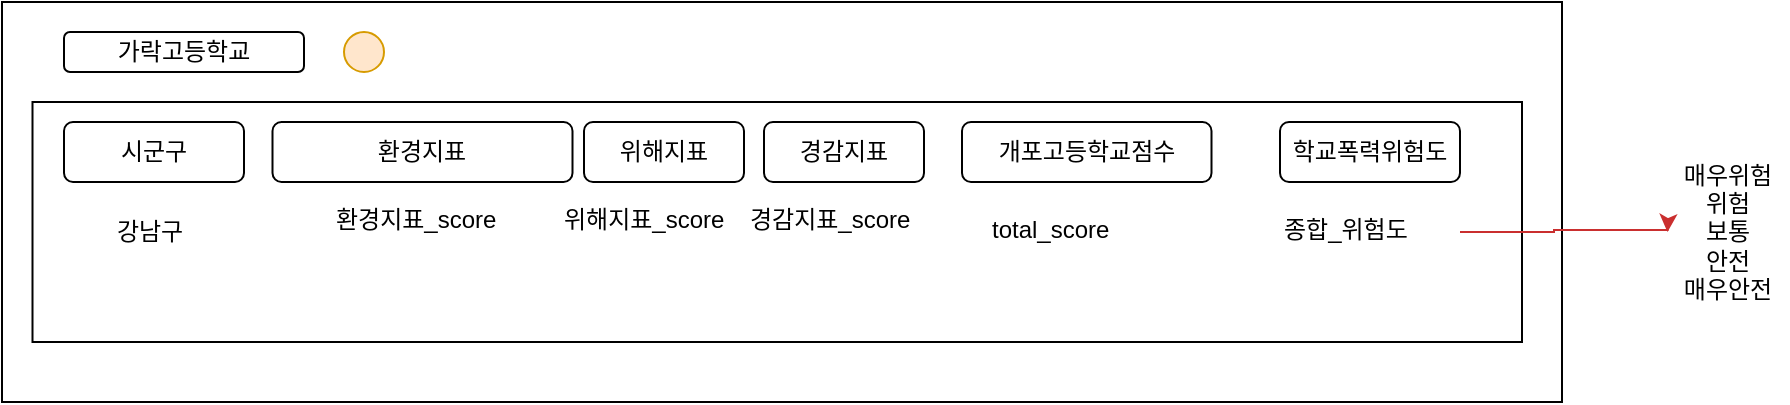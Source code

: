 <mxfile version="20.8.16" type="device"><diagram name="페이지-1" id="L0MAyz2SETRk9cJcJToY"><mxGraphModel dx="1036" dy="551" grid="1" gridSize="10" guides="1" tooltips="1" connect="1" arrows="0" fold="1" page="1" pageScale="1" pageWidth="827" pageHeight="1169" math="0" shadow="0"><root><mxCell id="0"/><mxCell id="1" parent="0"/><mxCell id="KtuNjVl0DG9TvB8wYrhK-1" value="" style="rounded=0;whiteSpace=wrap;html=1;fillColor=#FFFFFF;" parent="1" vertex="1"><mxGeometry x="24" y="20" width="780" height="200" as="geometry"/></mxCell><mxCell id="jMSdMV0t3mDgh99Gzoye-11" value="가락고등학교" style="rounded=1;whiteSpace=wrap;html=1;fillColor=#FFFFFF;" parent="1" vertex="1"><mxGeometry x="55" y="35" width="120" height="20" as="geometry"/></mxCell><mxCell id="jMSdMV0t3mDgh99Gzoye-6" value="" style="rounded=0;whiteSpace=wrap;html=1;fillColor=#FFFFFF;" parent="1" vertex="1"><mxGeometry x="39.25" y="70" width="744.75" height="120" as="geometry"/></mxCell><mxCell id="jMSdMV0t3mDgh99Gzoye-12" value="환경지표" style="rounded=1;whiteSpace=wrap;html=1;fillColor=#FFFFFF;" parent="1" vertex="1"><mxGeometry x="159.25" y="80" width="150" height="30" as="geometry"/></mxCell><mxCell id="jMSdMV0t3mDgh99Gzoye-14" value="경감지표" style="rounded=1;whiteSpace=wrap;html=1;fillColor=#FFFFFF;" parent="1" vertex="1"><mxGeometry x="405" y="80" width="80" height="30" as="geometry"/></mxCell><mxCell id="jMSdMV0t3mDgh99Gzoye-17" value="" style="ellipse;whiteSpace=wrap;html=1;fillColor=#ffe6cc;strokeColor=#d79b00;" parent="1" vertex="1"><mxGeometry x="195" y="35" width="20" height="20" as="geometry"/></mxCell><mxCell id="jMSdMV0t3mDgh99Gzoye-29" value="위해지표" style="rounded=1;whiteSpace=wrap;html=1;fillColor=#FFFFFF;" parent="1" vertex="1"><mxGeometry x="315" y="80" width="80" height="30" as="geometry"/></mxCell><mxCell id="jMSdMV0t3mDgh99Gzoye-50" value="시군구" style="rounded=1;whiteSpace=wrap;html=1;fillColor=#FFFFFF;" parent="1" vertex="1"><mxGeometry x="55" y="80" width="90" height="30" as="geometry"/></mxCell><mxCell id="jMSdMV0t3mDgh99Gzoye-51" value="개포고등학교점수" style="rounded=1;whiteSpace=wrap;html=1;fillColor=#FFFFFF;" parent="1" vertex="1"><mxGeometry x="504" y="80" width="124.75" height="30" as="geometry"/></mxCell><mxCell id="jMSdMV0t3mDgh99Gzoye-54" value="강남구" style="text;html=1;strokeColor=none;fillColor=none;align=center;verticalAlign=middle;whiteSpace=wrap;rounded=0;" parent="1" vertex="1"><mxGeometry x="55" y="120" width="85.75" height="30" as="geometry"/></mxCell><mxCell id="zx-pwWIJWgY_Uq8sVBwo-10" value="학교폭력위험도" style="rounded=1;whiteSpace=wrap;html=1;fillColor=#FFFFFF;" parent="1" vertex="1"><mxGeometry x="663" y="80" width="90" height="30" as="geometry"/></mxCell><mxCell id="jOlXu2r0OgY7Rg6k9ZY4-84" style="edgeStyle=orthogonalEdgeStyle;rounded=0;orthogonalLoop=1;jettySize=auto;html=1;exitX=1;exitY=0.5;exitDx=0;exitDy=0;entryX=0;entryY=0.5;entryDx=0;entryDy=0;strokeColor=#ca2f2f;strokeWidth=1;" parent="1" target="jOlXu2r0OgY7Rg6k9ZY4-83" edge="1"><mxGeometry relative="1" as="geometry"><Array as="points"><mxPoint x="800" y="135"/><mxPoint x="800" y="134"/></Array><mxPoint x="753" y="135" as="sourcePoint"/></mxGeometry></mxCell><mxCell id="jOlXu2r0OgY7Rg6k9ZY4-83" value="매우위험&lt;br&gt;위험&lt;br&gt;보통&lt;br&gt;안전&lt;br&gt;매우안전" style="text;html=1;strokeColor=none;fillColor=none;align=center;verticalAlign=middle;whiteSpace=wrap;rounded=0;" parent="1" vertex="1"><mxGeometry x="856.75" y="95" width="60" height="80" as="geometry"/></mxCell><mxCell id="1wc0ad_s87dE-1iPnTBg-22" value="환경지표_score" style="text;whiteSpace=wrap;html=1;" parent="1" vertex="1"><mxGeometry x="189.25" y="115" width="120" height="40" as="geometry"/></mxCell><mxCell id="1wc0ad_s87dE-1iPnTBg-23" value="위해지표_score" style="text;whiteSpace=wrap;html=1;" parent="1" vertex="1"><mxGeometry x="303" y="115" width="120" height="40" as="geometry"/></mxCell><mxCell id="1wc0ad_s87dE-1iPnTBg-24" value="경감지표_score" style="text;whiteSpace=wrap;html=1;" parent="1" vertex="1"><mxGeometry x="396.25" y="115" width="120" height="40" as="geometry"/></mxCell><mxCell id="1wc0ad_s87dE-1iPnTBg-25" value="total_score" style="text;whiteSpace=wrap;html=1;" parent="1" vertex="1"><mxGeometry x="517.25" y="120" width="150" height="40" as="geometry"/></mxCell><mxCell id="1wc0ad_s87dE-1iPnTBg-26" value="종합_위험도" style="text;whiteSpace=wrap;html=1;" parent="1" vertex="1"><mxGeometry x="663" y="120" width="100" height="40" as="geometry"/></mxCell></root></mxGraphModel></diagram></mxfile>